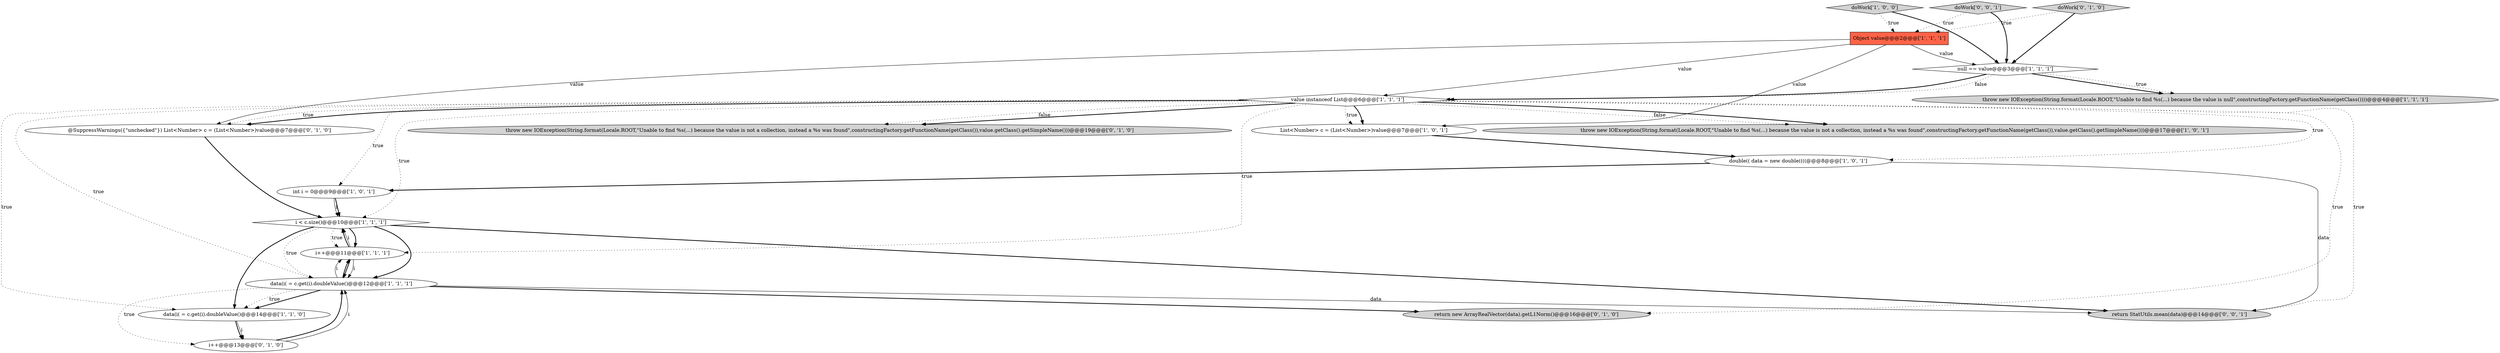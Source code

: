 digraph {
3 [style = filled, label = "int i = 0@@@9@@@['1', '0', '1']", fillcolor = white, shape = ellipse image = "AAA0AAABBB1BBB"];
11 [style = filled, label = "i++@@@11@@@['1', '1', '1']", fillcolor = white, shape = ellipse image = "AAA0AAABBB1BBB"];
13 [style = filled, label = "i++@@@13@@@['0', '1', '0']", fillcolor = white, shape = ellipse image = "AAA0AAABBB2BBB"];
6 [style = filled, label = "data(i( = c.get(i).doubleValue()@@@12@@@['1', '1', '1']", fillcolor = white, shape = ellipse image = "AAA0AAABBB1BBB"];
5 [style = filled, label = "data(i( = c.get(i).doubleValue()@@@14@@@['1', '1', '0']", fillcolor = white, shape = ellipse image = "AAA0AAABBB1BBB"];
10 [style = filled, label = "Object value@@@2@@@['1', '1', '1']", fillcolor = tomato, shape = box image = "AAA0AAABBB1BBB"];
15 [style = filled, label = "return new ArrayRealVector(data).getL1Norm()@@@16@@@['0', '1', '0']", fillcolor = lightgray, shape = ellipse image = "AAA0AAABBB2BBB"];
9 [style = filled, label = "List<Number> c = (List<Number>)value@@@7@@@['1', '0', '1']", fillcolor = white, shape = ellipse image = "AAA0AAABBB1BBB"];
17 [style = filled, label = "doWork['0', '1', '0']", fillcolor = lightgray, shape = diamond image = "AAA0AAABBB2BBB"];
12 [style = filled, label = "i < c.size()@@@10@@@['1', '1', '1']", fillcolor = white, shape = diamond image = "AAA0AAABBB1BBB"];
16 [style = filled, label = "throw new IOException(String.format(Locale.ROOT,\"Unable to find %s(...) because the value is not a collection, instead a %s was found\",constructingFactory.getFunctionName(getClass()),value.getClass().getSimpleName()))@@@19@@@['0', '1', '0']", fillcolor = lightgray, shape = ellipse image = "AAA0AAABBB2BBB"];
1 [style = filled, label = "double(( data = new double((((@@@8@@@['1', '0', '1']", fillcolor = white, shape = ellipse image = "AAA0AAABBB1BBB"];
0 [style = filled, label = "null == value@@@3@@@['1', '1', '1']", fillcolor = white, shape = diamond image = "AAA0AAABBB1BBB"];
18 [style = filled, label = "doWork['0', '0', '1']", fillcolor = lightgray, shape = diamond image = "AAA0AAABBB3BBB"];
14 [style = filled, label = "@SuppressWarnings({\"unchecked\"}) List<Number> c = (List<Number>)value@@@7@@@['0', '1', '0']", fillcolor = white, shape = ellipse image = "AAA0AAABBB2BBB"];
4 [style = filled, label = "throw new IOException(String.format(Locale.ROOT,\"Unable to find %s(...) because the value is not a collection, instead a %s was found\",constructingFactory.getFunctionName(getClass()),value.getClass().getSimpleName()))@@@17@@@['1', '0', '1']", fillcolor = lightgray, shape = ellipse image = "AAA0AAABBB1BBB"];
2 [style = filled, label = "throw new IOException(String.format(Locale.ROOT,\"Unable to find %s(...) because the value is null\",constructingFactory.getFunctionName(getClass())))@@@4@@@['1', '1', '1']", fillcolor = lightgray, shape = ellipse image = "AAA0AAABBB1BBB"];
7 [style = filled, label = "doWork['1', '0', '0']", fillcolor = lightgray, shape = diamond image = "AAA0AAABBB1BBB"];
8 [style = filled, label = "value instanceof List@@@6@@@['1', '1', '1']", fillcolor = white, shape = diamond image = "AAA0AAABBB1BBB"];
19 [style = filled, label = "return StatUtils.mean(data)@@@14@@@['0', '0', '1']", fillcolor = lightgray, shape = ellipse image = "AAA0AAABBB3BBB"];
8->16 [style = bold, label=""];
1->19 [style = solid, label="data"];
7->10 [style = dotted, label="true"];
12->5 [style = bold, label=""];
0->8 [style = dotted, label="false"];
6->19 [style = solid, label="data"];
6->13 [style = dotted, label="true"];
11->6 [style = bold, label=""];
0->2 [style = bold, label=""];
12->11 [style = bold, label=""];
1->3 [style = bold, label=""];
10->14 [style = solid, label="value"];
8->15 [style = dotted, label="true"];
8->4 [style = dotted, label="false"];
8->14 [style = bold, label=""];
10->8 [style = solid, label="value"];
11->12 [style = bold, label=""];
7->0 [style = bold, label=""];
5->13 [style = solid, label="i"];
3->12 [style = bold, label=""];
12->6 [style = bold, label=""];
8->3 [style = dotted, label="true"];
6->15 [style = bold, label=""];
12->11 [style = dotted, label="true"];
18->10 [style = dotted, label="true"];
8->1 [style = dotted, label="true"];
3->12 [style = solid, label="i"];
17->10 [style = dotted, label="true"];
6->5 [style = bold, label=""];
11->6 [style = solid, label="i"];
17->0 [style = bold, label=""];
8->12 [style = dotted, label="true"];
8->6 [style = dotted, label="true"];
11->12 [style = solid, label="i"];
6->11 [style = solid, label="i"];
8->5 [style = dotted, label="true"];
12->6 [style = dotted, label="true"];
6->11 [style = bold, label=""];
8->14 [style = dotted, label="true"];
14->12 [style = bold, label=""];
10->9 [style = solid, label="value"];
5->13 [style = bold, label=""];
0->8 [style = bold, label=""];
8->9 [style = bold, label=""];
8->11 [style = dotted, label="true"];
8->9 [style = dotted, label="true"];
0->2 [style = dotted, label="true"];
8->4 [style = bold, label=""];
13->6 [style = bold, label=""];
9->1 [style = bold, label=""];
8->19 [style = dotted, label="true"];
12->19 [style = bold, label=""];
10->0 [style = solid, label="value"];
18->0 [style = bold, label=""];
8->16 [style = dotted, label="false"];
6->5 [style = dotted, label="true"];
13->6 [style = solid, label="i"];
}
